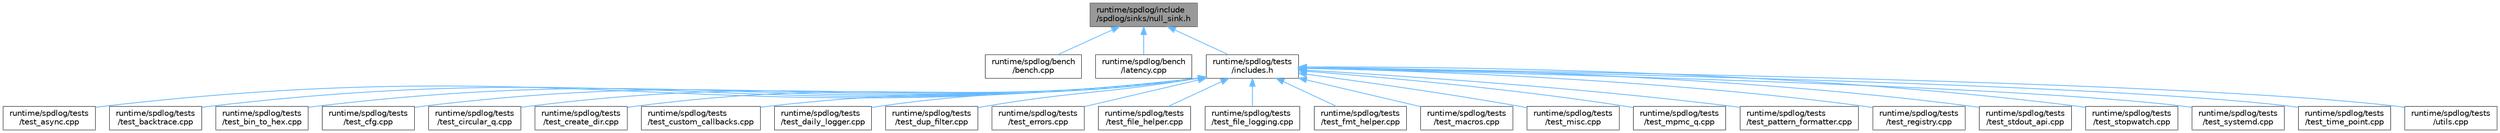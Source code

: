 digraph "runtime/spdlog/include/spdlog/sinks/null_sink.h"
{
 // LATEX_PDF_SIZE
  bgcolor="transparent";
  edge [fontname=Helvetica,fontsize=10,labelfontname=Helvetica,labelfontsize=10];
  node [fontname=Helvetica,fontsize=10,shape=box,height=0.2,width=0.4];
  Node1 [id="Node000001",label="runtime/spdlog/include\l/spdlog/sinks/null_sink.h",height=0.2,width=0.4,color="gray40", fillcolor="grey60", style="filled", fontcolor="black",tooltip=" "];
  Node1 -> Node2 [id="edge1_Node000001_Node000002",dir="back",color="steelblue1",style="solid",tooltip=" "];
  Node2 [id="Node000002",label="runtime/spdlog/bench\l/bench.cpp",height=0.2,width=0.4,color="grey40", fillcolor="white", style="filled",URL="$bench_8cpp.html",tooltip=" "];
  Node1 -> Node3 [id="edge2_Node000001_Node000003",dir="back",color="steelblue1",style="solid",tooltip=" "];
  Node3 [id="Node000003",label="runtime/spdlog/bench\l/latency.cpp",height=0.2,width=0.4,color="grey40", fillcolor="white", style="filled",URL="$latency_8cpp.html",tooltip=" "];
  Node1 -> Node4 [id="edge3_Node000001_Node000004",dir="back",color="steelblue1",style="solid",tooltip=" "];
  Node4 [id="Node000004",label="runtime/spdlog/tests\l/includes.h",height=0.2,width=0.4,color="grey40", fillcolor="white", style="filled",URL="$includes_8h.html",tooltip=" "];
  Node4 -> Node5 [id="edge4_Node000004_Node000005",dir="back",color="steelblue1",style="solid",tooltip=" "];
  Node5 [id="Node000005",label="runtime/spdlog/tests\l/test_async.cpp",height=0.2,width=0.4,color="grey40", fillcolor="white", style="filled",URL="$test__async_8cpp.html",tooltip=" "];
  Node4 -> Node6 [id="edge5_Node000004_Node000006",dir="back",color="steelblue1",style="solid",tooltip=" "];
  Node6 [id="Node000006",label="runtime/spdlog/tests\l/test_backtrace.cpp",height=0.2,width=0.4,color="grey40", fillcolor="white", style="filled",URL="$test__backtrace_8cpp.html",tooltip=" "];
  Node4 -> Node7 [id="edge6_Node000004_Node000007",dir="back",color="steelblue1",style="solid",tooltip=" "];
  Node7 [id="Node000007",label="runtime/spdlog/tests\l/test_bin_to_hex.cpp",height=0.2,width=0.4,color="grey40", fillcolor="white", style="filled",URL="$test__bin__to__hex_8cpp.html",tooltip=" "];
  Node4 -> Node8 [id="edge7_Node000004_Node000008",dir="back",color="steelblue1",style="solid",tooltip=" "];
  Node8 [id="Node000008",label="runtime/spdlog/tests\l/test_cfg.cpp",height=0.2,width=0.4,color="grey40", fillcolor="white", style="filled",URL="$test__cfg_8cpp.html",tooltip=" "];
  Node4 -> Node9 [id="edge8_Node000004_Node000009",dir="back",color="steelblue1",style="solid",tooltip=" "];
  Node9 [id="Node000009",label="runtime/spdlog/tests\l/test_circular_q.cpp",height=0.2,width=0.4,color="grey40", fillcolor="white", style="filled",URL="$test__circular__q_8cpp.html",tooltip=" "];
  Node4 -> Node10 [id="edge9_Node000004_Node000010",dir="back",color="steelblue1",style="solid",tooltip=" "];
  Node10 [id="Node000010",label="runtime/spdlog/tests\l/test_create_dir.cpp",height=0.2,width=0.4,color="grey40", fillcolor="white", style="filled",URL="$test__create__dir_8cpp.html",tooltip=" "];
  Node4 -> Node11 [id="edge10_Node000004_Node000011",dir="back",color="steelblue1",style="solid",tooltip=" "];
  Node11 [id="Node000011",label="runtime/spdlog/tests\l/test_custom_callbacks.cpp",height=0.2,width=0.4,color="grey40", fillcolor="white", style="filled",URL="$test__custom__callbacks_8cpp.html",tooltip=" "];
  Node4 -> Node12 [id="edge11_Node000004_Node000012",dir="back",color="steelblue1",style="solid",tooltip=" "];
  Node12 [id="Node000012",label="runtime/spdlog/tests\l/test_daily_logger.cpp",height=0.2,width=0.4,color="grey40", fillcolor="white", style="filled",URL="$test__daily__logger_8cpp.html",tooltip=" "];
  Node4 -> Node13 [id="edge12_Node000004_Node000013",dir="back",color="steelblue1",style="solid",tooltip=" "];
  Node13 [id="Node000013",label="runtime/spdlog/tests\l/test_dup_filter.cpp",height=0.2,width=0.4,color="grey40", fillcolor="white", style="filled",URL="$test__dup__filter_8cpp.html",tooltip=" "];
  Node4 -> Node14 [id="edge13_Node000004_Node000014",dir="back",color="steelblue1",style="solid",tooltip=" "];
  Node14 [id="Node000014",label="runtime/spdlog/tests\l/test_errors.cpp",height=0.2,width=0.4,color="grey40", fillcolor="white", style="filled",URL="$test__errors_8cpp.html",tooltip=" "];
  Node4 -> Node15 [id="edge14_Node000004_Node000015",dir="back",color="steelblue1",style="solid",tooltip=" "];
  Node15 [id="Node000015",label="runtime/spdlog/tests\l/test_file_helper.cpp",height=0.2,width=0.4,color="grey40", fillcolor="white", style="filled",URL="$test__file__helper_8cpp.html",tooltip=" "];
  Node4 -> Node16 [id="edge15_Node000004_Node000016",dir="back",color="steelblue1",style="solid",tooltip=" "];
  Node16 [id="Node000016",label="runtime/spdlog/tests\l/test_file_logging.cpp",height=0.2,width=0.4,color="grey40", fillcolor="white", style="filled",URL="$test__file__logging_8cpp.html",tooltip=" "];
  Node4 -> Node17 [id="edge16_Node000004_Node000017",dir="back",color="steelblue1",style="solid",tooltip=" "];
  Node17 [id="Node000017",label="runtime/spdlog/tests\l/test_fmt_helper.cpp",height=0.2,width=0.4,color="grey40", fillcolor="white", style="filled",URL="$test__fmt__helper_8cpp.html",tooltip=" "];
  Node4 -> Node18 [id="edge17_Node000004_Node000018",dir="back",color="steelblue1",style="solid",tooltip=" "];
  Node18 [id="Node000018",label="runtime/spdlog/tests\l/test_macros.cpp",height=0.2,width=0.4,color="grey40", fillcolor="white", style="filled",URL="$test__macros_8cpp.html",tooltip=" "];
  Node4 -> Node19 [id="edge18_Node000004_Node000019",dir="back",color="steelblue1",style="solid",tooltip=" "];
  Node19 [id="Node000019",label="runtime/spdlog/tests\l/test_misc.cpp",height=0.2,width=0.4,color="grey40", fillcolor="white", style="filled",URL="$test__misc_8cpp.html",tooltip=" "];
  Node4 -> Node20 [id="edge19_Node000004_Node000020",dir="back",color="steelblue1",style="solid",tooltip=" "];
  Node20 [id="Node000020",label="runtime/spdlog/tests\l/test_mpmc_q.cpp",height=0.2,width=0.4,color="grey40", fillcolor="white", style="filled",URL="$test__mpmc__q_8cpp.html",tooltip=" "];
  Node4 -> Node21 [id="edge20_Node000004_Node000021",dir="back",color="steelblue1",style="solid",tooltip=" "];
  Node21 [id="Node000021",label="runtime/spdlog/tests\l/test_pattern_formatter.cpp",height=0.2,width=0.4,color="grey40", fillcolor="white", style="filled",URL="$test__pattern__formatter_8cpp.html",tooltip=" "];
  Node4 -> Node22 [id="edge21_Node000004_Node000022",dir="back",color="steelblue1",style="solid",tooltip=" "];
  Node22 [id="Node000022",label="runtime/spdlog/tests\l/test_registry.cpp",height=0.2,width=0.4,color="grey40", fillcolor="white", style="filled",URL="$test__registry_8cpp.html",tooltip=" "];
  Node4 -> Node23 [id="edge22_Node000004_Node000023",dir="back",color="steelblue1",style="solid",tooltip=" "];
  Node23 [id="Node000023",label="runtime/spdlog/tests\l/test_stdout_api.cpp",height=0.2,width=0.4,color="grey40", fillcolor="white", style="filled",URL="$test__stdout__api_8cpp.html",tooltip=" "];
  Node4 -> Node24 [id="edge23_Node000004_Node000024",dir="back",color="steelblue1",style="solid",tooltip=" "];
  Node24 [id="Node000024",label="runtime/spdlog/tests\l/test_stopwatch.cpp",height=0.2,width=0.4,color="grey40", fillcolor="white", style="filled",URL="$test__stopwatch_8cpp.html",tooltip=" "];
  Node4 -> Node25 [id="edge24_Node000004_Node000025",dir="back",color="steelblue1",style="solid",tooltip=" "];
  Node25 [id="Node000025",label="runtime/spdlog/tests\l/test_systemd.cpp",height=0.2,width=0.4,color="grey40", fillcolor="white", style="filled",URL="$test__systemd_8cpp.html",tooltip=" "];
  Node4 -> Node26 [id="edge25_Node000004_Node000026",dir="back",color="steelblue1",style="solid",tooltip=" "];
  Node26 [id="Node000026",label="runtime/spdlog/tests\l/test_time_point.cpp",height=0.2,width=0.4,color="grey40", fillcolor="white", style="filled",URL="$test__time__point_8cpp.html",tooltip=" "];
  Node4 -> Node27 [id="edge26_Node000004_Node000027",dir="back",color="steelblue1",style="solid",tooltip=" "];
  Node27 [id="Node000027",label="runtime/spdlog/tests\l/utils.cpp",height=0.2,width=0.4,color="grey40", fillcolor="white", style="filled",URL="$utils_8cpp.html",tooltip=" "];
}
